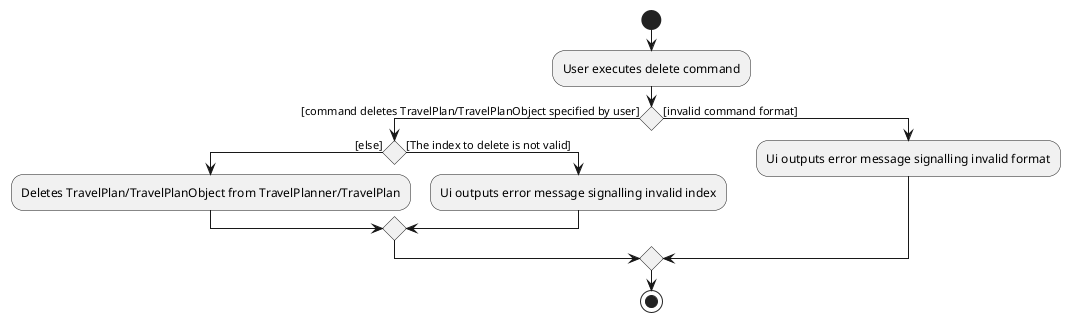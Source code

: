 @startuml
start
:User executes delete command;

'Since the beta syntax does not support placing the condition outside the
'diamond we place it as the true branch instead.

if () then ([command deletes TravelPlan/TravelPlanObject specified by user])
    if() then ([else])
    :Deletes TravelPlan/TravelPlanObject from TravelPlanner/TravelPlan;
    else ([The index to delete is not valid])
    :Ui outputs error message signalling invalid index;

endif

else([invalid command format])
:Ui outputs error message signalling invalid format;
endif
stop
@enduml
